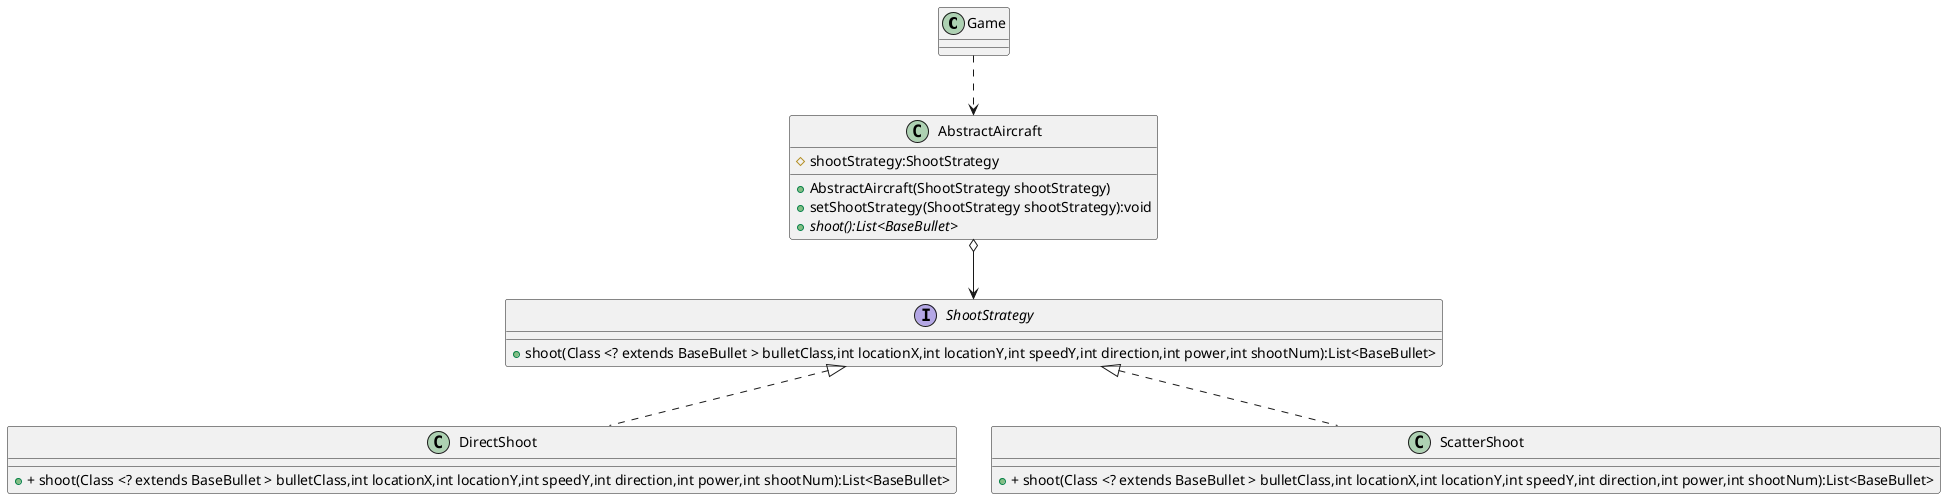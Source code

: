 @startuml
Class Game{}
Class AbstractAircraft{
    # shootStrategy:ShootStrategy
    + AbstractAircraft(ShootStrategy shootStrategy)
    + setShootStrategy(ShootStrategy shootStrategy):void
    + {abstract} shoot():List<BaseBullet>
}

Game ..> AbstractAircraft

interface ShootStrategy {
    + shoot(Class <? extends BaseBullet > bulletClass,int locationX,int locationY,int speedY,int direction,int power,int shootNum):List<BaseBullet>
}

AbstractAircraft o--> ShootStrategy

Class DirectShoot{
    + + shoot(Class <? extends BaseBullet > bulletClass,int locationX,int locationY,int speedY,int direction,int power,int shootNum):List<BaseBullet>
}

ShootStrategy <|.. DirectShoot

Class ScatterShoot{
    + + shoot(Class <? extends BaseBullet > bulletClass,int locationX,int locationY,int speedY,int direction,int power,int shootNum):List<BaseBullet>
}

ShootStrategy <|.. ScatterShoot

@enduml